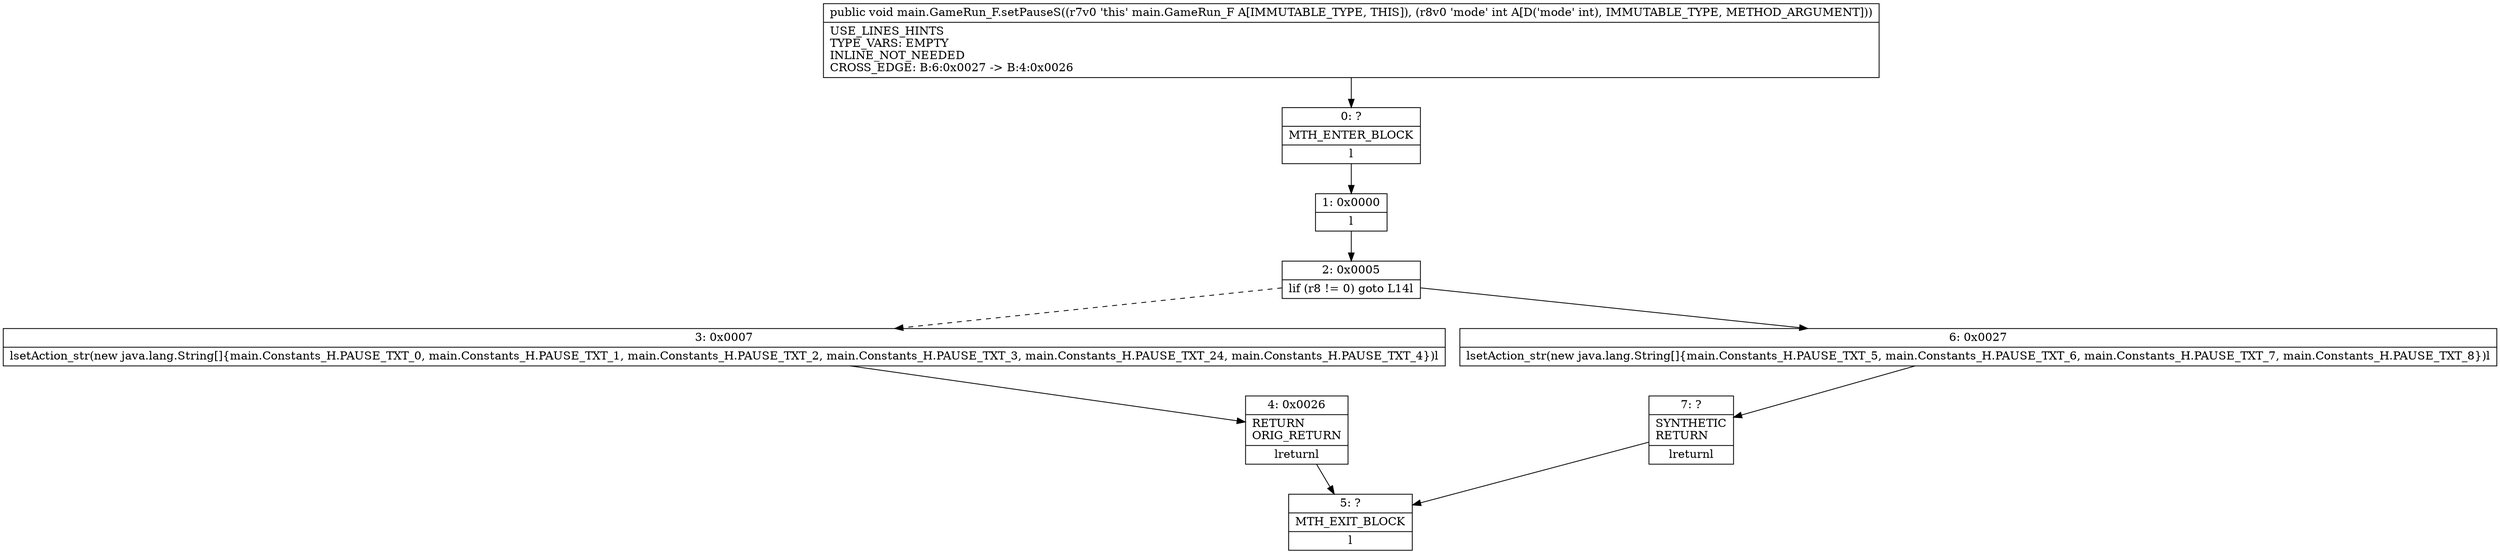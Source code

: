 digraph "CFG formain.GameRun_F.setPauseS(I)V" {
Node_0 [shape=record,label="{0\:\ ?|MTH_ENTER_BLOCK\l|l}"];
Node_1 [shape=record,label="{1\:\ 0x0000|l}"];
Node_2 [shape=record,label="{2\:\ 0x0005|lif (r8 != 0) goto L14l}"];
Node_3 [shape=record,label="{3\:\ 0x0007|lsetAction_str(new java.lang.String[]\{main.Constants_H.PAUSE_TXT_0, main.Constants_H.PAUSE_TXT_1, main.Constants_H.PAUSE_TXT_2, main.Constants_H.PAUSE_TXT_3, main.Constants_H.PAUSE_TXT_24, main.Constants_H.PAUSE_TXT_4\})l}"];
Node_4 [shape=record,label="{4\:\ 0x0026|RETURN\lORIG_RETURN\l|lreturnl}"];
Node_5 [shape=record,label="{5\:\ ?|MTH_EXIT_BLOCK\l|l}"];
Node_6 [shape=record,label="{6\:\ 0x0027|lsetAction_str(new java.lang.String[]\{main.Constants_H.PAUSE_TXT_5, main.Constants_H.PAUSE_TXT_6, main.Constants_H.PAUSE_TXT_7, main.Constants_H.PAUSE_TXT_8\})l}"];
Node_7 [shape=record,label="{7\:\ ?|SYNTHETIC\lRETURN\l|lreturnl}"];
MethodNode[shape=record,label="{public void main.GameRun_F.setPauseS((r7v0 'this' main.GameRun_F A[IMMUTABLE_TYPE, THIS]), (r8v0 'mode' int A[D('mode' int), IMMUTABLE_TYPE, METHOD_ARGUMENT]))  | USE_LINES_HINTS\lTYPE_VARS: EMPTY\lINLINE_NOT_NEEDED\lCROSS_EDGE: B:6:0x0027 \-\> B:4:0x0026\l}"];
MethodNode -> Node_0;
Node_0 -> Node_1;
Node_1 -> Node_2;
Node_2 -> Node_3[style=dashed];
Node_2 -> Node_6;
Node_3 -> Node_4;
Node_4 -> Node_5;
Node_6 -> Node_7;
Node_7 -> Node_5;
}

